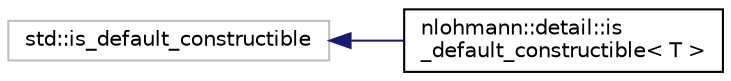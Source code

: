 digraph "Graphical Class Hierarchy"
{
 // LATEX_PDF_SIZE
  edge [fontname="Helvetica",fontsize="10",labelfontname="Helvetica",labelfontsize="10"];
  node [fontname="Helvetica",fontsize="10",shape=record];
  rankdir="LR";
  Node105 [label="std::is_default_constructible",height=0.2,width=0.4,color="grey75", fillcolor="white", style="filled",tooltip=" "];
  Node105 -> Node0 [dir="back",color="midnightblue",fontsize="10",style="solid",fontname="Helvetica"];
  Node0 [label="nlohmann::detail::is\l_default_constructible\< T \>",height=0.2,width=0.4,color="black", fillcolor="white", style="filled",URL="$structnlohmann_1_1detail_1_1is__default__constructible.html",tooltip=" "];
}
